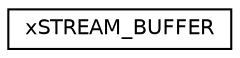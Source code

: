 digraph "Graphical Class Hierarchy"
{
  edge [fontname="Helvetica",fontsize="10",labelfontname="Helvetica",labelfontsize="10"];
  node [fontname="Helvetica",fontsize="10",shape=record];
  rankdir="LR";
  Node1 [label="xSTREAM_BUFFER",height=0.2,width=0.4,color="black", fillcolor="white", style="filled",URL="$da/d5b/structxSTREAM__BUFFER.html"];
}
